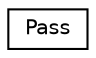 digraph G
{
  edge [fontname="Helvetica",fontsize="10",labelfontname="Helvetica",labelfontsize="10"];
  node [fontname="Helvetica",fontsize="10",shape=record];
  rankdir=LR;
  Node1 [label="Pass",height=0.2,width=0.4,color="black", fillcolor="white", style="filled",URL="$d5/d01/classPass.html"];
}
